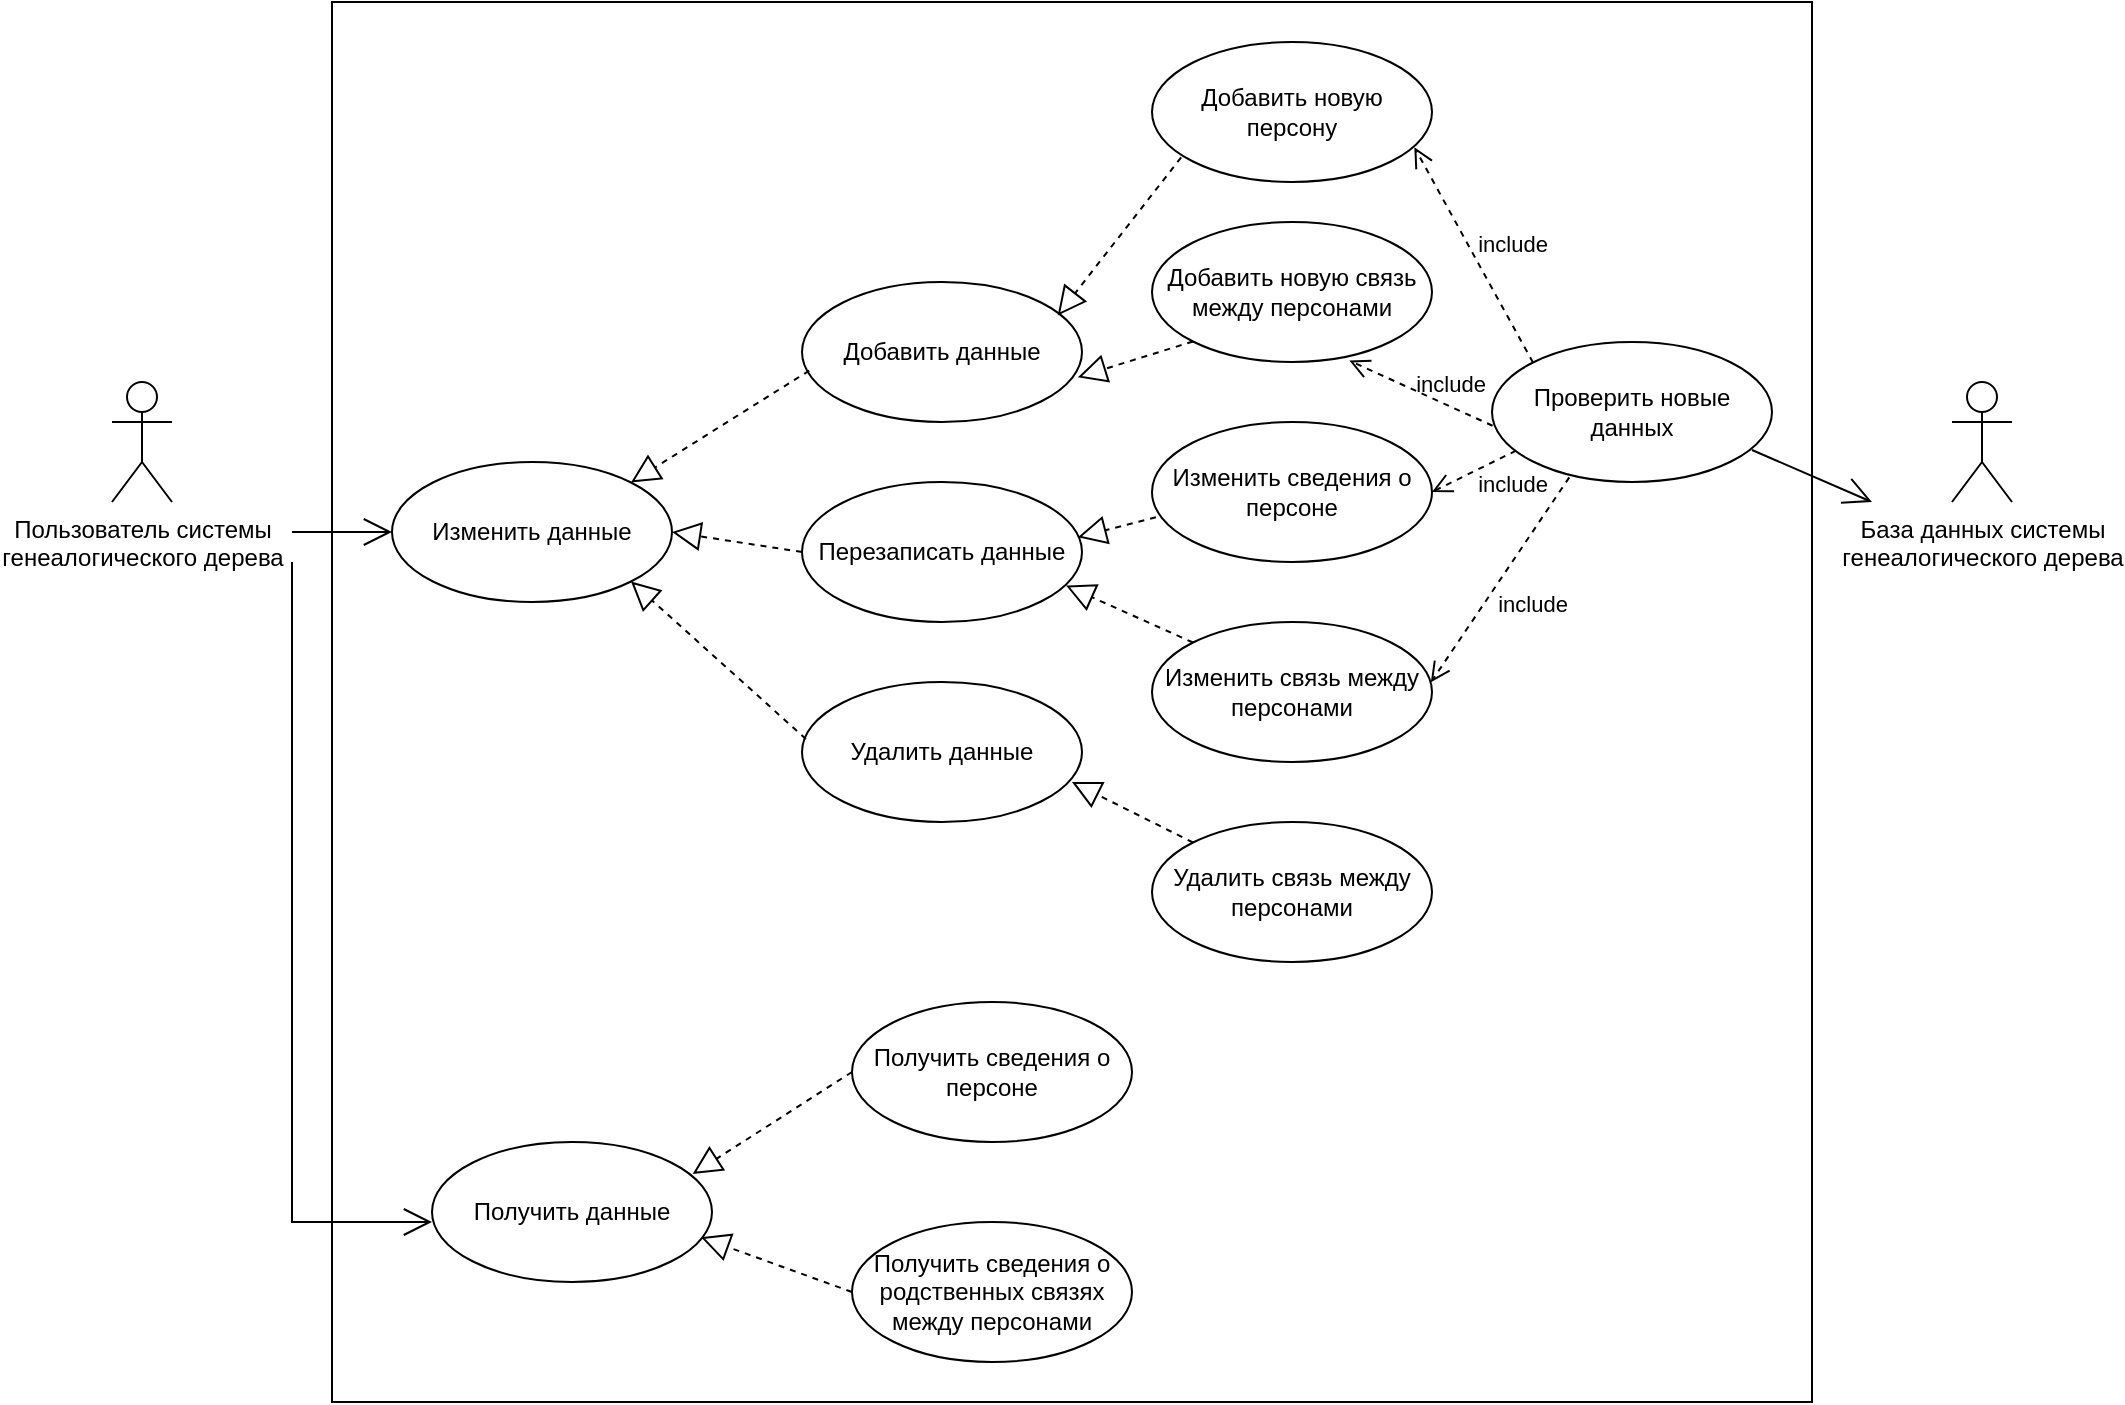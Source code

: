 <mxfile version="27.0.5">
  <diagram name="Страница — 1" id="MzbmHx7bkP2eWI8cjkbC">
    <mxGraphModel dx="988" dy="629" grid="1" gridSize="10" guides="1" tooltips="1" connect="1" arrows="1" fold="1" page="1" pageScale="1" pageWidth="1100" pageHeight="850" background="none" math="0" shadow="0">
      <root>
        <mxCell id="0" />
        <mxCell id="1" parent="0" />
        <mxCell id="lN1wSA4CGhaW6r9JEkIJ-23" value="" style="rounded=0;whiteSpace=wrap;html=1;strokeWidth=1;perimeterSpacing=0;fillColor=none;" vertex="1" parent="1">
          <mxGeometry x="190" y="110" width="740" height="700" as="geometry" />
        </mxCell>
        <mxCell id="lN1wSA4CGhaW6r9JEkIJ-5" value="Пользователь системы&lt;div&gt;генеалогического дерева&lt;/div&gt;" style="shape=umlActor;verticalLabelPosition=bottom;verticalAlign=top;html=1;align=center;horizontal=1;" vertex="1" parent="1">
          <mxGeometry x="80" y="300" width="30" height="60" as="geometry" />
        </mxCell>
        <mxCell id="lN1wSA4CGhaW6r9JEkIJ-6" value="База данных&amp;nbsp;&lt;span style=&quot;background-color: transparent; color: light-dark(rgb(0, 0, 0), rgb(255, 255, 255));&quot;&gt;системы&lt;/span&gt;&lt;div&gt;&lt;span style=&quot;background-color: transparent; color: light-dark(rgb(0, 0, 0), rgb(255, 255, 255));&quot;&gt;генеалогического дерева&lt;/span&gt;&lt;/div&gt;" style="shape=umlActor;verticalLabelPosition=bottom;verticalAlign=top;html=1;" vertex="1" parent="1">
          <mxGeometry x="1000" y="300" width="30" height="60" as="geometry" />
        </mxCell>
        <mxCell id="lN1wSA4CGhaW6r9JEkIJ-7" value="Добавить данные" style="ellipse;whiteSpace=wrap;html=1;" vertex="1" parent="1">
          <mxGeometry x="425" y="250" width="140" height="70" as="geometry" />
        </mxCell>
        <mxCell id="lN1wSA4CGhaW6r9JEkIJ-8" value="Перезаписать данные" style="ellipse;whiteSpace=wrap;html=1;" vertex="1" parent="1">
          <mxGeometry x="425" y="350" width="140" height="70" as="geometry" />
        </mxCell>
        <mxCell id="lN1wSA4CGhaW6r9JEkIJ-9" value="Удалить данные" style="ellipse;whiteSpace=wrap;html=1;" vertex="1" parent="1">
          <mxGeometry x="425" y="450" width="140" height="70" as="geometry" />
        </mxCell>
        <mxCell id="lN1wSA4CGhaW6r9JEkIJ-10" value="Проверить новые данных" style="ellipse;whiteSpace=wrap;html=1;" vertex="1" parent="1">
          <mxGeometry x="770" y="280" width="140" height="70" as="geometry" />
        </mxCell>
        <mxCell id="lN1wSA4CGhaW6r9JEkIJ-11" value="Изменить данные" style="ellipse;whiteSpace=wrap;html=1;" vertex="1" parent="1">
          <mxGeometry x="220" y="340" width="140" height="70" as="geometry" />
        </mxCell>
        <mxCell id="lN1wSA4CGhaW6r9JEkIJ-12" value="Получить данные" style="ellipse;whiteSpace=wrap;html=1;" vertex="1" parent="1">
          <mxGeometry x="240" y="680" width="140" height="70" as="geometry" />
        </mxCell>
        <mxCell id="lN1wSA4CGhaW6r9JEkIJ-13" value="Удалить связь между персонами" style="ellipse;whiteSpace=wrap;html=1;" vertex="1" parent="1">
          <mxGeometry x="600" y="520" width="140" height="70" as="geometry" />
        </mxCell>
        <mxCell id="lN1wSA4CGhaW6r9JEkIJ-14" value="Изменить связь между персонами" style="ellipse;whiteSpace=wrap;html=1;" vertex="1" parent="1">
          <mxGeometry x="600" y="420" width="140" height="70" as="geometry" />
        </mxCell>
        <mxCell id="lN1wSA4CGhaW6r9JEkIJ-15" value="Изменить сведения о персоне" style="ellipse;whiteSpace=wrap;html=1;" vertex="1" parent="1">
          <mxGeometry x="600" y="320" width="140" height="70" as="geometry" />
        </mxCell>
        <mxCell id="lN1wSA4CGhaW6r9JEkIJ-16" value="Добавить новую связь между персонами" style="ellipse;whiteSpace=wrap;html=1;" vertex="1" parent="1">
          <mxGeometry x="600" y="220" width="140" height="70" as="geometry" />
        </mxCell>
        <mxCell id="lN1wSA4CGhaW6r9JEkIJ-17" value="Добавить новую персону" style="ellipse;whiteSpace=wrap;html=1;" vertex="1" parent="1">
          <mxGeometry x="600" y="130" width="140" height="70" as="geometry" />
        </mxCell>
        <mxCell id="lN1wSA4CGhaW6r9JEkIJ-18" value="Получить сведения о персоне" style="ellipse;whiteSpace=wrap;html=1;" vertex="1" parent="1">
          <mxGeometry x="450" y="610" width="140" height="70" as="geometry" />
        </mxCell>
        <mxCell id="lN1wSA4CGhaW6r9JEkIJ-19" value="Получить сведения о родственных связях между персонами" style="ellipse;whiteSpace=wrap;html=1;" vertex="1" parent="1">
          <mxGeometry x="450" y="720" width="140" height="70" as="geometry" />
        </mxCell>
        <mxCell id="lN1wSA4CGhaW6r9JEkIJ-24" value="" style="endArrow=block;dashed=1;endFill=0;endSize=12;html=1;rounded=0;entryX=0.913;entryY=0.24;entryDx=0;entryDy=0;exitX=0.104;exitY=0.824;exitDx=0;exitDy=0;entryPerimeter=0;exitPerimeter=0;" edge="1" parent="1" source="lN1wSA4CGhaW6r9JEkIJ-17" target="lN1wSA4CGhaW6r9JEkIJ-7">
          <mxGeometry width="160" relative="1" as="geometry">
            <mxPoint x="405" y="164.5" as="sourcePoint" />
            <mxPoint x="565" y="164.5" as="targetPoint" />
          </mxGeometry>
        </mxCell>
        <mxCell id="lN1wSA4CGhaW6r9JEkIJ-25" value="" style="endArrow=block;dashed=1;endFill=0;endSize=12;html=1;rounded=0;entryX=0.985;entryY=0.681;entryDx=0;entryDy=0;exitX=0;exitY=1;exitDx=0;exitDy=0;entryPerimeter=0;" edge="1" parent="1" source="lN1wSA4CGhaW6r9JEkIJ-16" target="lN1wSA4CGhaW6r9JEkIJ-7">
          <mxGeometry width="160" relative="1" as="geometry">
            <mxPoint x="610" y="175" as="sourcePoint" />
            <mxPoint x="575" y="295" as="targetPoint" />
          </mxGeometry>
        </mxCell>
        <mxCell id="lN1wSA4CGhaW6r9JEkIJ-26" value="" style="endArrow=block;dashed=1;endFill=0;endSize=12;html=1;rounded=0;entryX=0.961;entryY=0.681;entryDx=0;entryDy=0;entryPerimeter=0;exitX=0;exitY=0.5;exitDx=0;exitDy=0;" edge="1" parent="1" source="lN1wSA4CGhaW6r9JEkIJ-19" target="lN1wSA4CGhaW6r9JEkIJ-12">
          <mxGeometry width="160" relative="1" as="geometry">
            <mxPoint x="590" y="410" as="sourcePoint" />
            <mxPoint x="750" y="410" as="targetPoint" />
          </mxGeometry>
        </mxCell>
        <mxCell id="lN1wSA4CGhaW6r9JEkIJ-27" value="" style="endArrow=block;dashed=1;endFill=0;endSize=12;html=1;rounded=0;exitX=0;exitY=0.5;exitDx=0;exitDy=0;entryX=0.931;entryY=0.229;entryDx=0;entryDy=0;entryPerimeter=0;" edge="1" parent="1" source="lN1wSA4CGhaW6r9JEkIJ-18" target="lN1wSA4CGhaW6r9JEkIJ-12">
          <mxGeometry width="160" relative="1" as="geometry">
            <mxPoint x="590" y="410" as="sourcePoint" />
            <mxPoint x="380" y="690" as="targetPoint" />
          </mxGeometry>
        </mxCell>
        <mxCell id="lN1wSA4CGhaW6r9JEkIJ-28" value="" style="endArrow=block;dashed=1;endFill=0;endSize=12;html=1;rounded=0;exitX=0;exitY=0;exitDx=0;exitDy=0;entryX=0.964;entryY=0.714;entryDx=0;entryDy=0;entryPerimeter=0;" edge="1" parent="1" source="lN1wSA4CGhaW6r9JEkIJ-13" target="lN1wSA4CGhaW6r9JEkIJ-9">
          <mxGeometry width="160" relative="1" as="geometry">
            <mxPoint x="590" y="410" as="sourcePoint" />
            <mxPoint x="750" y="410" as="targetPoint" />
          </mxGeometry>
        </mxCell>
        <mxCell id="lN1wSA4CGhaW6r9JEkIJ-29" value="" style="endArrow=block;dashed=1;endFill=0;endSize=12;html=1;rounded=0;entryX=0.943;entryY=0.74;entryDx=0;entryDy=0;entryPerimeter=0;exitX=0;exitY=0;exitDx=0;exitDy=0;" edge="1" parent="1" source="lN1wSA4CGhaW6r9JEkIJ-14" target="lN1wSA4CGhaW6r9JEkIJ-8">
          <mxGeometry width="160" relative="1" as="geometry">
            <mxPoint x="590" y="410" as="sourcePoint" />
            <mxPoint x="750" y="410" as="targetPoint" />
          </mxGeometry>
        </mxCell>
        <mxCell id="lN1wSA4CGhaW6r9JEkIJ-30" value="" style="endArrow=block;dashed=1;endFill=0;endSize=12;html=1;rounded=0;entryX=0.985;entryY=0.395;entryDx=0;entryDy=0;entryPerimeter=0;exitX=0.014;exitY=0.681;exitDx=0;exitDy=0;exitPerimeter=0;" edge="1" parent="1" source="lN1wSA4CGhaW6r9JEkIJ-15" target="lN1wSA4CGhaW6r9JEkIJ-8">
          <mxGeometry width="160" relative="1" as="geometry">
            <mxPoint x="590" y="410" as="sourcePoint" />
            <mxPoint x="750" y="410" as="targetPoint" />
          </mxGeometry>
        </mxCell>
        <mxCell id="lN1wSA4CGhaW6r9JEkIJ-31" value="" style="endArrow=block;dashed=1;endFill=0;endSize=12;html=1;rounded=0;entryX=1;entryY=1;entryDx=0;entryDy=0;exitX=0.014;exitY=0.407;exitDx=0;exitDy=0;exitPerimeter=0;" edge="1" parent="1" source="lN1wSA4CGhaW6r9JEkIJ-9" target="lN1wSA4CGhaW6r9JEkIJ-11">
          <mxGeometry width="160" relative="1" as="geometry">
            <mxPoint x="590" y="410" as="sourcePoint" />
            <mxPoint x="750" y="410" as="targetPoint" />
          </mxGeometry>
        </mxCell>
        <mxCell id="lN1wSA4CGhaW6r9JEkIJ-32" value="" style="endArrow=block;dashed=1;endFill=0;endSize=12;html=1;rounded=0;exitX=0;exitY=0.5;exitDx=0;exitDy=0;entryX=1;entryY=0.5;entryDx=0;entryDy=0;" edge="1" parent="1" source="lN1wSA4CGhaW6r9JEkIJ-8" target="lN1wSA4CGhaW6r9JEkIJ-11">
          <mxGeometry width="160" relative="1" as="geometry">
            <mxPoint x="590" y="410" as="sourcePoint" />
            <mxPoint x="750" y="410" as="targetPoint" />
          </mxGeometry>
        </mxCell>
        <mxCell id="lN1wSA4CGhaW6r9JEkIJ-33" value="" style="endArrow=block;dashed=1;endFill=0;endSize=12;html=1;rounded=0;exitX=0.026;exitY=0.633;exitDx=0;exitDy=0;exitPerimeter=0;entryX=1;entryY=0;entryDx=0;entryDy=0;" edge="1" parent="1" source="lN1wSA4CGhaW6r9JEkIJ-7" target="lN1wSA4CGhaW6r9JEkIJ-11">
          <mxGeometry width="160" relative="1" as="geometry">
            <mxPoint x="590" y="410" as="sourcePoint" />
            <mxPoint x="350" y="350" as="targetPoint" />
          </mxGeometry>
        </mxCell>
        <mxCell id="lN1wSA4CGhaW6r9JEkIJ-34" value="include" style="html=1;verticalAlign=bottom;endArrow=open;dashed=1;endSize=8;curved=0;rounded=0;exitX=0.276;exitY=0.967;exitDx=0;exitDy=0;exitPerimeter=0;entryX=0.996;entryY=0.431;entryDx=0;entryDy=0;entryPerimeter=0;labelBackgroundColor=none;" edge="1" parent="1" source="lN1wSA4CGhaW6r9JEkIJ-10" target="lN1wSA4CGhaW6r9JEkIJ-14">
          <mxGeometry x="0.138" y="25" relative="1" as="geometry">
            <mxPoint x="710" y="410" as="sourcePoint" />
            <mxPoint x="630" y="410" as="targetPoint" />
            <mxPoint as="offset" />
          </mxGeometry>
        </mxCell>
        <mxCell id="lN1wSA4CGhaW6r9JEkIJ-35" value="include" style="html=1;verticalAlign=bottom;endArrow=open;dashed=1;endSize=8;curved=0;rounded=0;exitX=0.086;exitY=0.776;exitDx=0;exitDy=0;entryX=1;entryY=0.5;entryDx=0;entryDy=0;exitPerimeter=0;labelBackgroundColor=none;" edge="1" parent="1" source="lN1wSA4CGhaW6r9JEkIJ-10" target="lN1wSA4CGhaW6r9JEkIJ-15">
          <mxGeometry x="-0.438" y="22" relative="1" as="geometry">
            <mxPoint x="710" y="410" as="sourcePoint" />
            <mxPoint x="630" y="410" as="targetPoint" />
            <mxPoint as="offset" />
          </mxGeometry>
        </mxCell>
        <mxCell id="lN1wSA4CGhaW6r9JEkIJ-36" value="include" style="html=1;verticalAlign=bottom;endArrow=open;dashed=1;endSize=8;curved=0;rounded=0;exitX=0.002;exitY=0.598;exitDx=0;exitDy=0;exitPerimeter=0;labelBackgroundColor=none;entryX=0.705;entryY=0.99;entryDx=0;entryDy=0;entryPerimeter=0;" edge="1" parent="1" source="lN1wSA4CGhaW6r9JEkIJ-10" target="lN1wSA4CGhaW6r9JEkIJ-16">
          <mxGeometry x="-0.383" y="-2" relative="1" as="geometry">
            <mxPoint x="710" y="410" as="sourcePoint" />
            <mxPoint x="680" y="290" as="targetPoint" />
            <mxPoint as="offset" />
          </mxGeometry>
        </mxCell>
        <mxCell id="lN1wSA4CGhaW6r9JEkIJ-37" value="include" style="html=1;verticalAlign=bottom;endArrow=open;dashed=1;endSize=8;curved=0;rounded=0;entryX=0.937;entryY=0.752;entryDx=0;entryDy=0;entryPerimeter=0;exitX=0;exitY=0;exitDx=0;exitDy=0;labelBackgroundColor=none;" edge="1" parent="1" source="lN1wSA4CGhaW6r9JEkIJ-10" target="lN1wSA4CGhaW6r9JEkIJ-17">
          <mxGeometry x="-0.201" y="-15" relative="1" as="geometry">
            <mxPoint x="710" y="410" as="sourcePoint" />
            <mxPoint x="630" y="410" as="targetPoint" />
            <mxPoint as="offset" />
          </mxGeometry>
        </mxCell>
        <mxCell id="lN1wSA4CGhaW6r9JEkIJ-39" value="" style="endArrow=open;endFill=1;endSize=12;html=1;rounded=0;" edge="1" parent="1">
          <mxGeometry width="160" relative="1" as="geometry">
            <mxPoint x="900" y="334" as="sourcePoint" />
            <mxPoint x="960" y="360" as="targetPoint" />
          </mxGeometry>
        </mxCell>
        <mxCell id="lN1wSA4CGhaW6r9JEkIJ-40" value="" style="endArrow=open;endFill=1;endSize=12;html=1;rounded=0;entryX=0;entryY=0.5;entryDx=0;entryDy=0;" edge="1" parent="1" target="lN1wSA4CGhaW6r9JEkIJ-11">
          <mxGeometry width="160" relative="1" as="geometry">
            <mxPoint x="170" y="375" as="sourcePoint" />
            <mxPoint x="540" y="330" as="targetPoint" />
          </mxGeometry>
        </mxCell>
        <mxCell id="lN1wSA4CGhaW6r9JEkIJ-41" value="" style="endArrow=open;endFill=1;endSize=12;html=1;rounded=0;" edge="1" parent="1">
          <mxGeometry width="160" relative="1" as="geometry">
            <mxPoint x="170" y="390" as="sourcePoint" />
            <mxPoint x="240" y="720" as="targetPoint" />
            <Array as="points">
              <mxPoint x="170" y="720" />
            </Array>
          </mxGeometry>
        </mxCell>
      </root>
    </mxGraphModel>
  </diagram>
</mxfile>
